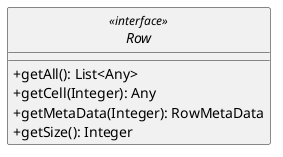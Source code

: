 @startuml

skinparam monochrome true
skinparam shadowing false
skinparam genericDisplay old
skinparam classAttributeIconSize 0
hide circle

interface Row <<interface>> {
        +getAll(): List<Any>
        +getCell(Integer): Any
        +getMetaData(Integer): RowMetaData
        +getSize(): Integer
    }

@enduml